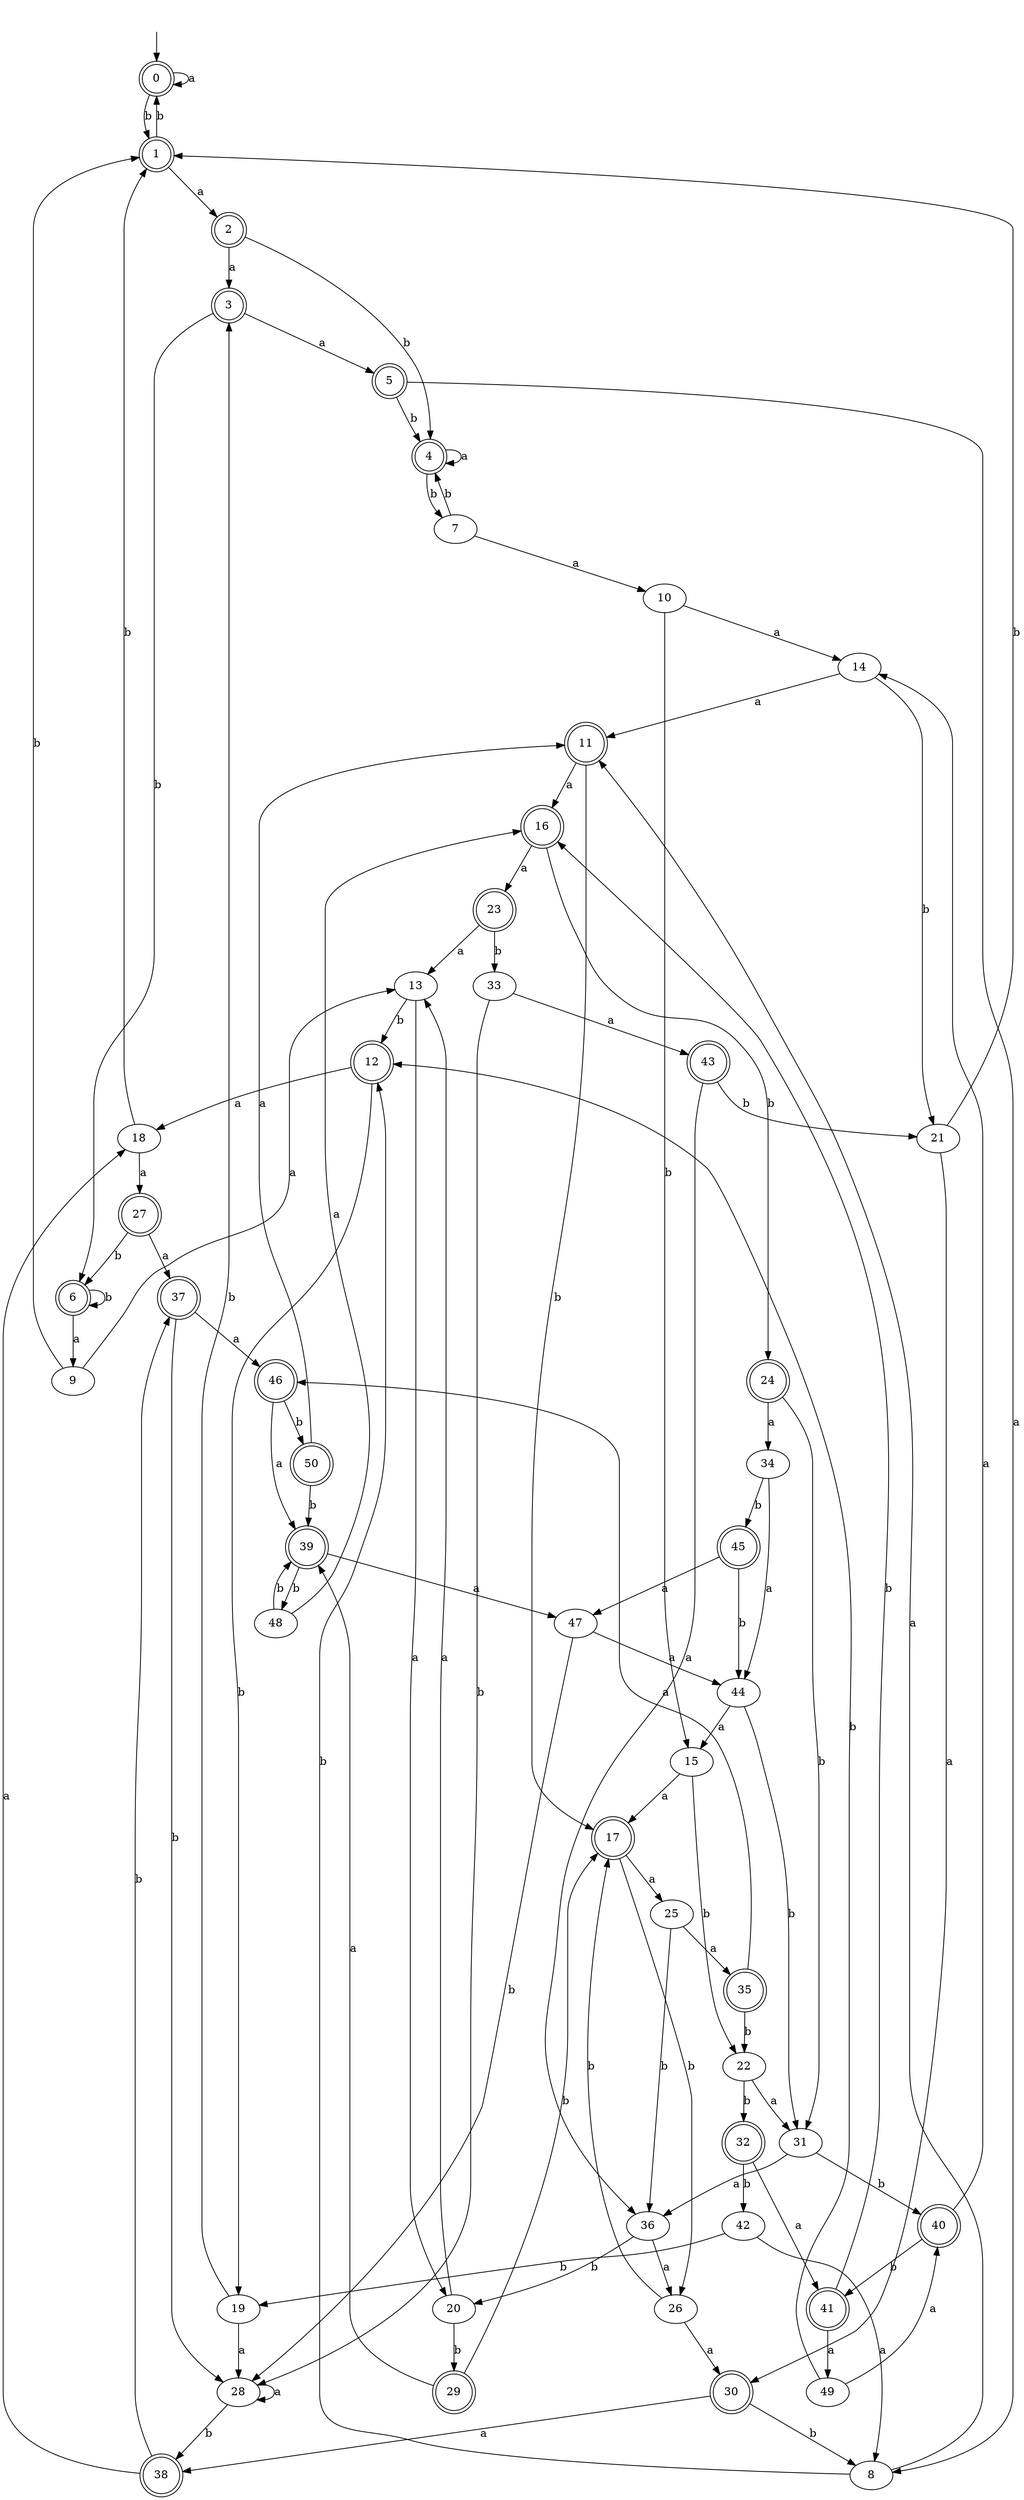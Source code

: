 digraph RandomDFA {
  __start0 [label="", shape=none];
  __start0 -> 0 [label=""];
  0 [shape=circle] [shape=doublecircle]
  0 -> 0 [label="a"]
  0 -> 1 [label="b"]
  1 [shape=doublecircle]
  1 -> 2 [label="a"]
  1 -> 0 [label="b"]
  2 [shape=doublecircle]
  2 -> 3 [label="a"]
  2 -> 4 [label="b"]
  3 [shape=doublecircle]
  3 -> 5 [label="a"]
  3 -> 6 [label="b"]
  4 [shape=doublecircle]
  4 -> 4 [label="a"]
  4 -> 7 [label="b"]
  5 [shape=doublecircle]
  5 -> 8 [label="a"]
  5 -> 4 [label="b"]
  6 [shape=doublecircle]
  6 -> 9 [label="a"]
  6 -> 6 [label="b"]
  7
  7 -> 10 [label="a"]
  7 -> 4 [label="b"]
  8
  8 -> 11 [label="a"]
  8 -> 12 [label="b"]
  9
  9 -> 13 [label="a"]
  9 -> 1 [label="b"]
  10
  10 -> 14 [label="a"]
  10 -> 15 [label="b"]
  11 [shape=doublecircle]
  11 -> 16 [label="a"]
  11 -> 17 [label="b"]
  12 [shape=doublecircle]
  12 -> 18 [label="a"]
  12 -> 19 [label="b"]
  13
  13 -> 20 [label="a"]
  13 -> 12 [label="b"]
  14
  14 -> 11 [label="a"]
  14 -> 21 [label="b"]
  15
  15 -> 17 [label="a"]
  15 -> 22 [label="b"]
  16 [shape=doublecircle]
  16 -> 23 [label="a"]
  16 -> 24 [label="b"]
  17 [shape=doublecircle]
  17 -> 25 [label="a"]
  17 -> 26 [label="b"]
  18
  18 -> 27 [label="a"]
  18 -> 1 [label="b"]
  19
  19 -> 28 [label="a"]
  19 -> 3 [label="b"]
  20
  20 -> 13 [label="a"]
  20 -> 29 [label="b"]
  21
  21 -> 30 [label="a"]
  21 -> 1 [label="b"]
  22
  22 -> 31 [label="a"]
  22 -> 32 [label="b"]
  23 [shape=doublecircle]
  23 -> 13 [label="a"]
  23 -> 33 [label="b"]
  24 [shape=doublecircle]
  24 -> 34 [label="a"]
  24 -> 31 [label="b"]
  25
  25 -> 35 [label="a"]
  25 -> 36 [label="b"]
  26
  26 -> 30 [label="a"]
  26 -> 17 [label="b"]
  27 [shape=doublecircle]
  27 -> 37 [label="a"]
  27 -> 6 [label="b"]
  28
  28 -> 28 [label="a"]
  28 -> 38 [label="b"]
  29 [shape=doublecircle]
  29 -> 39 [label="a"]
  29 -> 17 [label="b"]
  30 [shape=doublecircle]
  30 -> 38 [label="a"]
  30 -> 8 [label="b"]
  31
  31 -> 36 [label="a"]
  31 -> 40 [label="b"]
  32 [shape=doublecircle]
  32 -> 41 [label="a"]
  32 -> 42 [label="b"]
  33
  33 -> 43 [label="a"]
  33 -> 28 [label="b"]
  34
  34 -> 44 [label="a"]
  34 -> 45 [label="b"]
  35 [shape=doublecircle]
  35 -> 46 [label="a"]
  35 -> 22 [label="b"]
  36
  36 -> 26 [label="a"]
  36 -> 20 [label="b"]
  37 [shape=doublecircle]
  37 -> 46 [label="a"]
  37 -> 28 [label="b"]
  38 [shape=doublecircle]
  38 -> 18 [label="a"]
  38 -> 37 [label="b"]
  39 [shape=doublecircle]
  39 -> 47 [label="a"]
  39 -> 48 [label="b"]
  40 [shape=doublecircle]
  40 -> 14 [label="a"]
  40 -> 41 [label="b"]
  41 [shape=doublecircle]
  41 -> 49 [label="a"]
  41 -> 16 [label="b"]
  42
  42 -> 8 [label="a"]
  42 -> 19 [label="b"]
  43 [shape=doublecircle]
  43 -> 36 [label="a"]
  43 -> 21 [label="b"]
  44
  44 -> 15 [label="a"]
  44 -> 31 [label="b"]
  45 [shape=doublecircle]
  45 -> 47 [label="a"]
  45 -> 44 [label="b"]
  46 [shape=doublecircle]
  46 -> 39 [label="a"]
  46 -> 50 [label="b"]
  47
  47 -> 44 [label="a"]
  47 -> 28 [label="b"]
  48
  48 -> 16 [label="a"]
  48 -> 39 [label="b"]
  49
  49 -> 40 [label="a"]
  49 -> 12 [label="b"]
  50 [shape=doublecircle]
  50 -> 11 [label="a"]
  50 -> 39 [label="b"]
}
